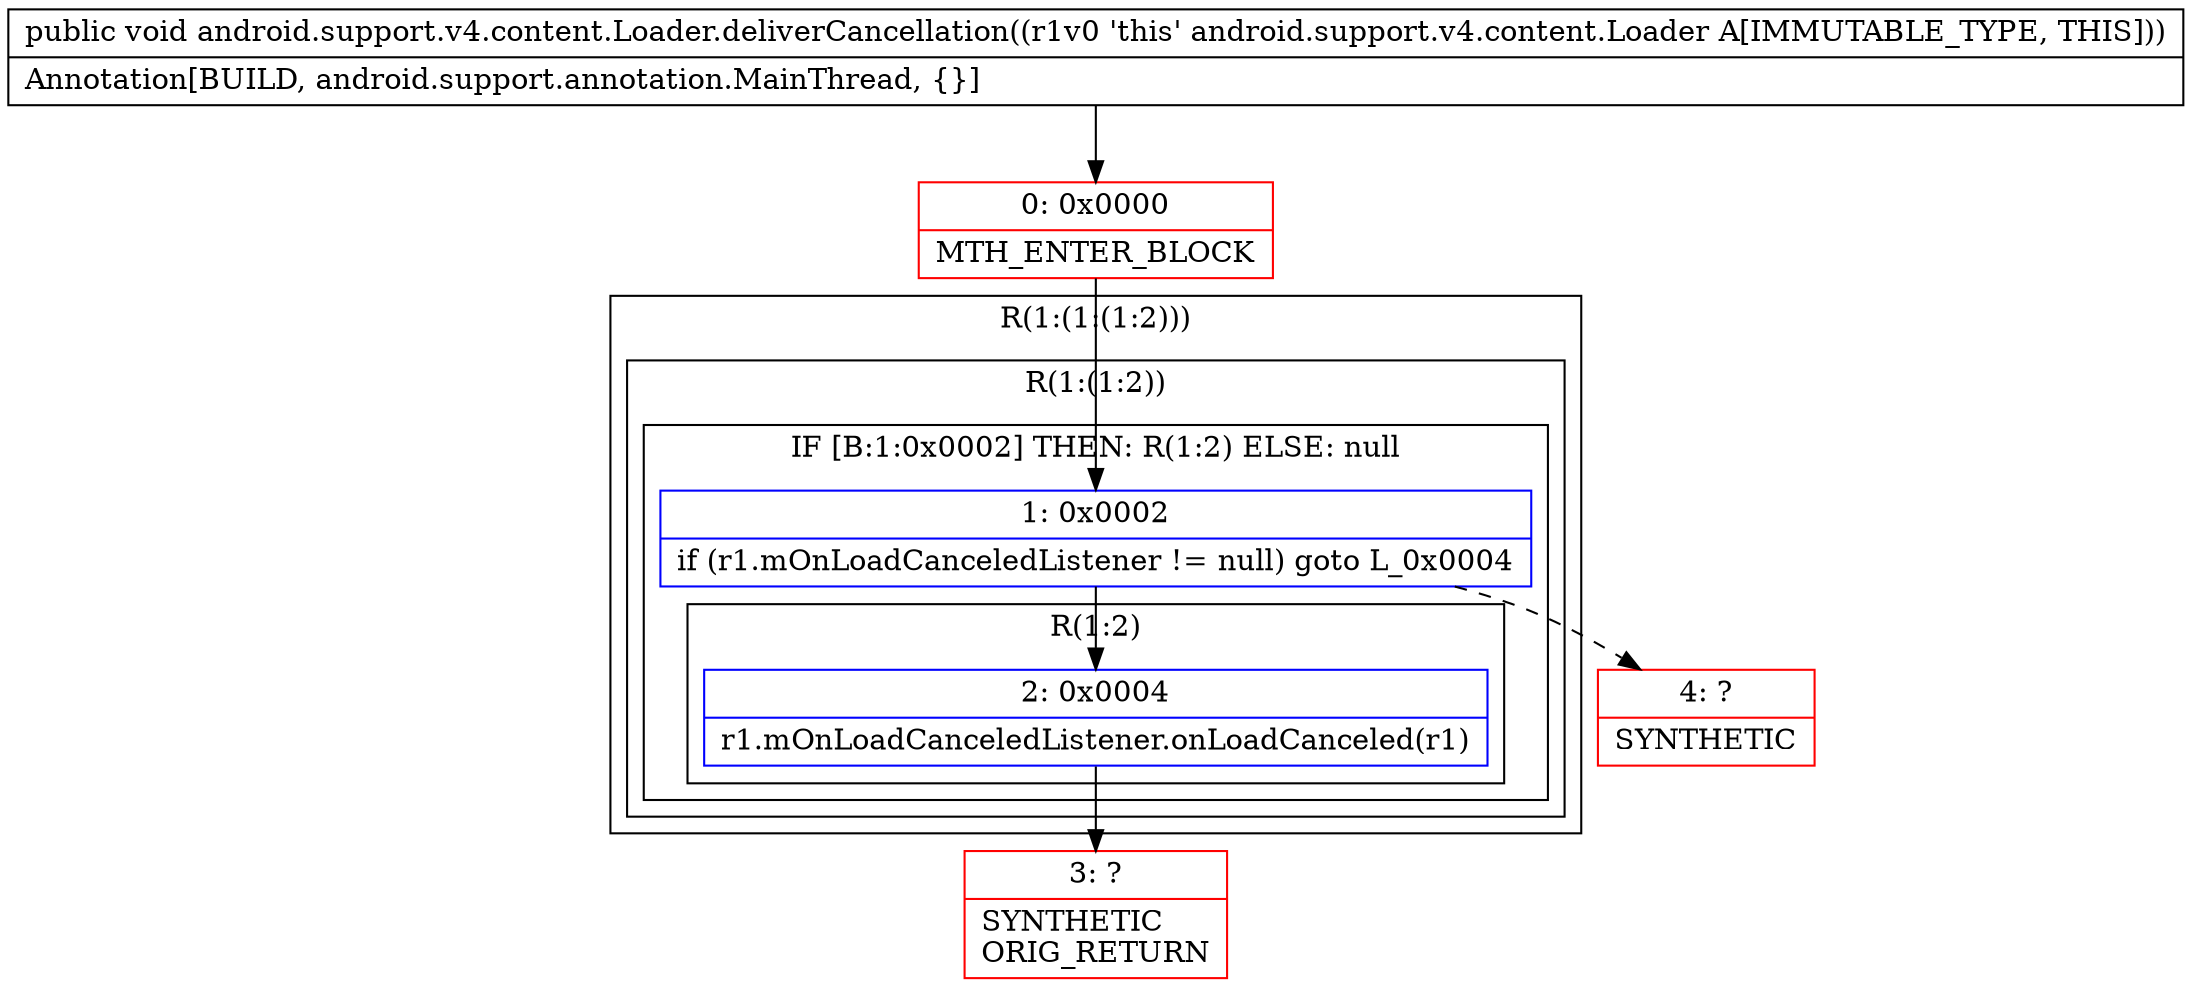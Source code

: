 digraph "CFG forandroid.support.v4.content.Loader.deliverCancellation()V" {
subgraph cluster_Region_1737141717 {
label = "R(1:(1:(1:2)))";
node [shape=record,color=blue];
subgraph cluster_Region_893169700 {
label = "R(1:(1:2))";
node [shape=record,color=blue];
subgraph cluster_IfRegion_365376414 {
label = "IF [B:1:0x0002] THEN: R(1:2) ELSE: null";
node [shape=record,color=blue];
Node_1 [shape=record,label="{1\:\ 0x0002|if (r1.mOnLoadCanceledListener != null) goto L_0x0004\l}"];
subgraph cluster_Region_959976806 {
label = "R(1:2)";
node [shape=record,color=blue];
Node_2 [shape=record,label="{2\:\ 0x0004|r1.mOnLoadCanceledListener.onLoadCanceled(r1)\l}"];
}
}
}
}
Node_0 [shape=record,color=red,label="{0\:\ 0x0000|MTH_ENTER_BLOCK\l}"];
Node_3 [shape=record,color=red,label="{3\:\ ?|SYNTHETIC\lORIG_RETURN\l}"];
Node_4 [shape=record,color=red,label="{4\:\ ?|SYNTHETIC\l}"];
MethodNode[shape=record,label="{public void android.support.v4.content.Loader.deliverCancellation((r1v0 'this' android.support.v4.content.Loader A[IMMUTABLE_TYPE, THIS]))  | Annotation[BUILD, android.support.annotation.MainThread, \{\}]\l}"];
MethodNode -> Node_0;
Node_1 -> Node_2;
Node_1 -> Node_4[style=dashed];
Node_2 -> Node_3;
Node_0 -> Node_1;
}

